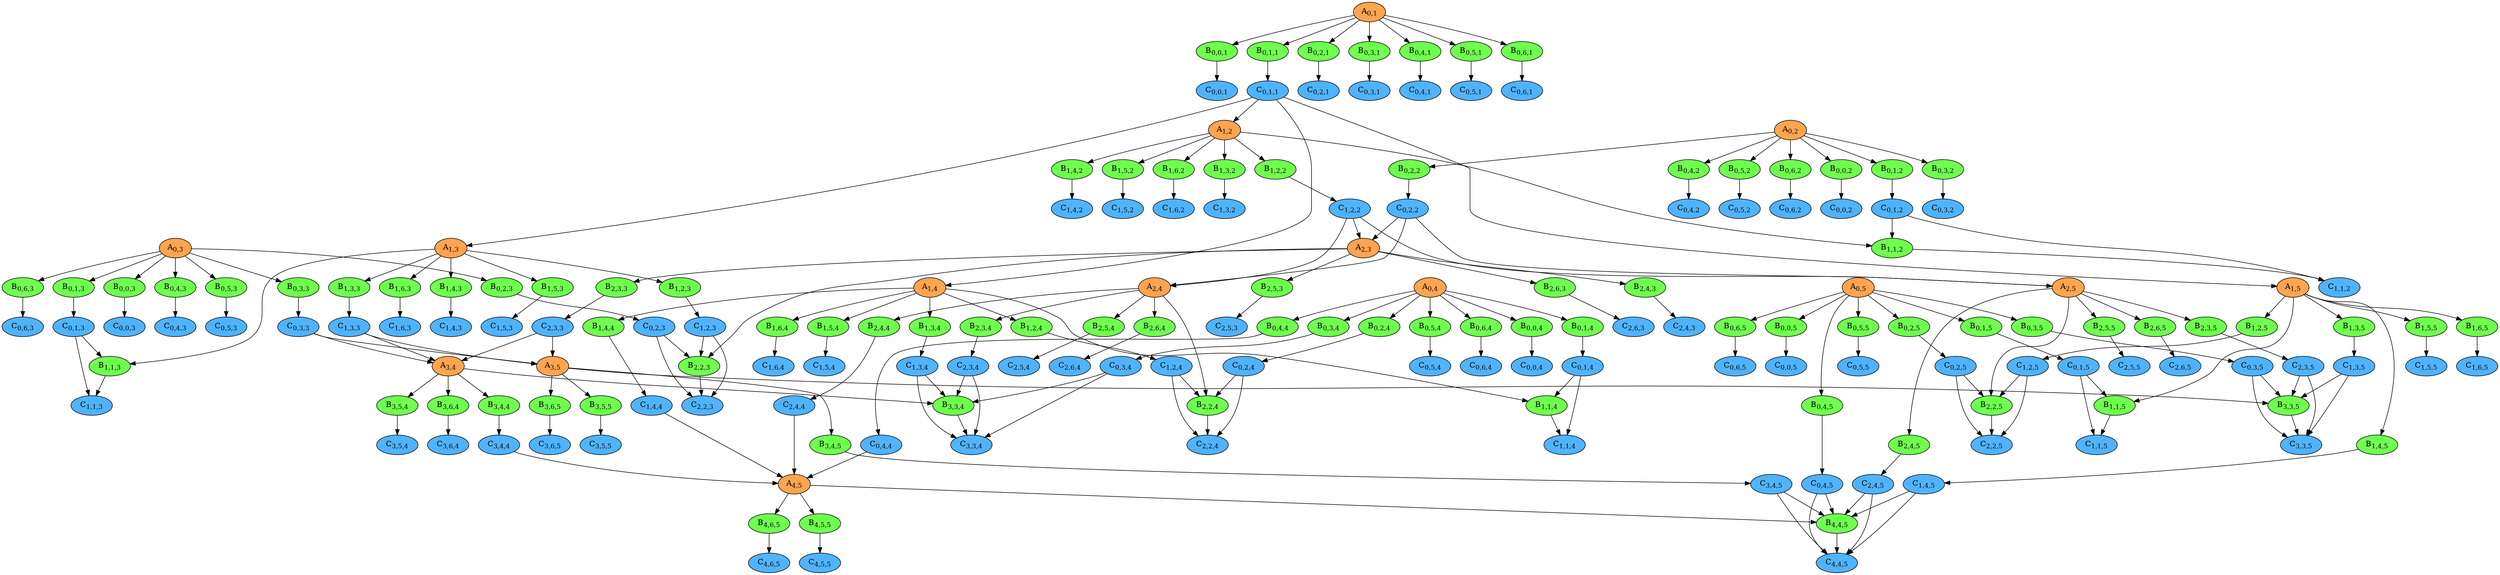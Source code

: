digraph {
	A_0_1 -> B_0_0_1;
	A_0_2 -> B_0_0_2;
	A_0_3 -> B_0_0_3;
	A_0_4 -> B_0_0_4;
	A_0_5 -> B_0_0_5;
	A_0_1 -> B_0_1_1;
	A_0_2 -> B_0_1_2;
	A_0_3 -> B_0_1_3;
	A_0_4 -> B_0_1_4;
	A_0_5 -> B_0_1_5;
	A_0_1 -> B_0_2_1;
	A_0_2 -> B_0_2_2;
	A_0_3 -> B_0_2_3;
	A_0_4 -> B_0_2_4;
	A_0_5 -> B_0_2_5;
	A_0_1 -> B_0_3_1;
	A_0_2 -> B_0_3_2;
	A_0_3 -> B_0_3_3;
	A_0_4 -> B_0_3_4;
	A_0_5 -> B_0_3_5;
	A_0_1 -> B_0_4_1;
	A_0_2 -> B_0_4_2;
	A_0_3 -> B_0_4_3;
	A_0_4 -> B_0_4_4;
	A_0_5 -> B_0_4_5;
	A_0_1 -> B_0_5_1;
	A_0_2 -> B_0_5_2;
	A_0_3 -> B_0_5_3;
	A_0_4 -> B_0_5_4;
	A_0_5 -> B_0_5_5;
	A_0_1 -> B_0_6_1;
	A_0_2 -> B_0_6_2;
	A_0_3 -> B_0_6_3;
	A_0_4 -> B_0_6_4;
	A_0_5 -> B_0_6_5;
	A_1_2 -> B_1_1_2;
	A_1_3 -> B_1_1_3;
	A_1_4 -> B_1_1_4;
	A_1_5 -> B_1_1_5;
	A_1_2 -> B_1_2_2;
	A_1_3 -> B_1_2_3;
	A_1_4 -> B_1_2_4;
	A_1_5 -> B_1_2_5;
	A_1_2 -> B_1_3_2;
	A_1_3 -> B_1_3_3;
	A_1_4 -> B_1_3_4;
	A_1_5 -> B_1_3_5;
	A_1_2 -> B_1_4_2;
	A_1_3 -> B_1_4_3;
	A_1_4 -> B_1_4_4;
	A_1_5 -> B_1_4_5;
	A_1_2 -> B_1_5_2;
	A_1_3 -> B_1_5_3;
	A_1_4 -> B_1_5_4;
	A_1_5 -> B_1_5_5;
	A_1_2 -> B_1_6_2;
	A_1_3 -> B_1_6_3;
	A_1_4 -> B_1_6_4;
	A_1_5 -> B_1_6_5;
	A_2_3 -> B_2_2_3;
	A_2_4 -> B_2_2_4;
	A_2_5 -> B_2_2_5;
	A_2_3 -> B_2_3_3;
	A_2_4 -> B_2_3_4;
	A_2_5 -> B_2_3_5;
	A_2_3 -> B_2_4_3;
	A_2_4 -> B_2_4_4;
	A_2_5 -> B_2_4_5;
	A_2_3 -> B_2_5_3;
	A_2_4 -> B_2_5_4;
	A_2_5 -> B_2_5_5;
	A_2_3 -> B_2_6_3;
	A_2_4 -> B_2_6_4;
	A_2_5 -> B_2_6_5;
	A_3_4 -> B_3_3_4;
	A_3_5 -> B_3_3_5;
	A_3_4 -> B_3_4_4;
	A_3_5 -> B_3_4_5;
	A_3_4 -> B_3_5_4;
	A_3_5 -> B_3_5_5;
	A_3_4 -> B_3_6_4;
	A_3_5 -> B_3_6_5;
	A_4_5 -> B_4_4_5;
	A_4_5 -> B_4_5_5;
	A_4_5 -> B_4_6_5;
	B_0_0_1 -> C_0_0_1;
	B_0_0_2 -> C_0_0_2;
	B_0_0_3 -> C_0_0_3;
	B_0_0_4 -> C_0_0_4;
	B_0_0_5 -> C_0_0_5;
	B_0_1_1 -> C_0_1_1;
	B_0_1_2 -> C_0_1_2;
	B_0_1_3 -> C_0_1_3;
	B_0_1_4 -> C_0_1_4;
	B_0_1_5 -> C_0_1_5;
	B_0_2_1 -> C_0_2_1;
	B_0_2_2 -> C_0_2_2;
	B_0_2_3 -> C_0_2_3;
	B_0_2_4 -> C_0_2_4;
	B_0_2_5 -> C_0_2_5;
	B_0_3_1 -> C_0_3_1;
	B_0_3_2 -> C_0_3_2;
	B_0_3_3 -> C_0_3_3;
	B_0_3_4 -> C_0_3_4;
	B_0_3_5 -> C_0_3_5;
	B_0_4_1 -> C_0_4_1;
	B_0_4_2 -> C_0_4_2;
	B_0_4_3 -> C_0_4_3;
	B_0_4_4 -> C_0_4_4;
	B_0_4_5 -> C_0_4_5;
	B_0_5_1 -> C_0_5_1;
	B_0_5_2 -> C_0_5_2;
	B_0_5_3 -> C_0_5_3;
	B_0_5_4 -> C_0_5_4;
	B_0_5_5 -> C_0_5_5;
	B_0_6_1 -> C_0_6_1;
	B_0_6_2 -> C_0_6_2;
	B_0_6_3 -> C_0_6_3;
	B_0_6_4 -> C_0_6_4;
	B_0_6_5 -> C_0_6_5;
	B_1_1_2 -> C_1_1_2;
	B_1_1_3 -> C_1_1_3;
	B_1_1_4 -> C_1_1_4;
	B_1_1_5 -> C_1_1_5;
	B_1_2_2 -> C_1_2_2;
	B_1_2_3 -> C_1_2_3;
	B_1_2_4 -> C_1_2_4;
	B_1_2_5 -> C_1_2_5;
	B_1_3_2 -> C_1_3_2;
	B_1_3_3 -> C_1_3_3;
	B_1_3_4 -> C_1_3_4;
	B_1_3_5 -> C_1_3_5;
	B_1_4_2 -> C_1_4_2;
	B_1_4_3 -> C_1_4_3;
	B_1_4_4 -> C_1_4_4;
	B_1_4_5 -> C_1_4_5;
	B_1_5_2 -> C_1_5_2;
	B_1_5_3 -> C_1_5_3;
	B_1_5_4 -> C_1_5_4;
	B_1_5_5 -> C_1_5_5;
	B_1_6_2 -> C_1_6_2;
	B_1_6_3 -> C_1_6_3;
	B_1_6_4 -> C_1_6_4;
	B_1_6_5 -> C_1_6_5;
	B_2_2_3 -> C_2_2_3;
	B_2_2_4 -> C_2_2_4;
	B_2_2_5 -> C_2_2_5;
	B_2_3_3 -> C_2_3_3;
	B_2_3_4 -> C_2_3_4;
	B_2_3_5 -> C_2_3_5;
	B_2_4_3 -> C_2_4_3;
	B_2_4_4 -> C_2_4_4;
	B_2_4_5 -> C_2_4_5;
	B_2_5_3 -> C_2_5_3;
	B_2_5_4 -> C_2_5_4;
	B_2_5_5 -> C_2_5_5;
	B_2_6_3 -> C_2_6_3;
	B_2_6_4 -> C_2_6_4;
	B_2_6_5 -> C_2_6_5;
	B_3_3_4 -> C_3_3_4;
	B_3_3_5 -> C_3_3_5;
	B_3_4_4 -> C_3_4_4;
	B_3_4_5 -> C_3_4_5;
	B_3_5_4 -> C_3_5_4;
	B_3_5_5 -> C_3_5_5;
	B_3_6_4 -> C_3_6_4;
	B_3_6_5 -> C_3_6_5;
	B_4_4_5 -> C_4_4_5;
	B_4_5_5 -> C_4_5_5;
	B_4_6_5 -> C_4_6_5;
	C_0_1_1 -> A_1_2;
	C_0_1_1 -> A_1_3;
	C_0_1_1 -> A_1_4;
	C_0_1_1 -> A_1_5;
	C_0_2_2 -> A_2_3;
	C_1_2_2 -> A_2_3;
	C_0_2_2 -> A_2_4;
	C_1_2_2 -> A_2_4;
	C_0_2_2 -> A_2_5;
	C_1_2_2 -> A_2_5;
	C_0_3_3 -> A_3_4;
	C_1_3_3 -> A_3_4;
	C_2_3_3 -> A_3_4;
	C_0_3_3 -> A_3_5;
	C_1_3_3 -> A_3_5;
	C_2_3_3 -> A_3_5;
	C_0_4_4 -> A_4_5;
	C_1_4_4 -> A_4_5;
	C_2_4_4 -> A_4_5;
	C_3_4_4 -> A_4_5;
	C_0_1_2 -> C_1_1_2;
	C_0_1_3 -> C_1_1_3;
	C_0_1_4 -> C_1_1_4;
	C_0_1_5 -> C_1_1_5;
	C_0_2_3 -> C_2_2_3;
	C_1_2_3 -> C_2_2_3;
	C_0_2_4 -> C_2_2_4;
	C_1_2_4 -> C_2_2_4;
	C_0_2_5 -> C_2_2_5;
	C_1_2_5 -> C_2_2_5;
	C_0_3_4 -> C_3_3_4;
	C_1_3_4 -> C_3_3_4;
	C_2_3_4 -> C_3_3_4;
	C_0_3_5 -> C_3_3_5;
	C_1_3_5 -> C_3_3_5;
	C_2_3_5 -> C_3_3_5;
	C_0_4_5 -> C_4_4_5;
	C_1_4_5 -> C_4_4_5;
	C_2_4_5 -> C_4_4_5;
	C_3_4_5 -> C_4_4_5;
	C_0_1_2 -> B_1_1_2;
	C_0_1_3 -> B_1_1_3;
	C_0_1_4 -> B_1_1_4;
	C_0_1_5 -> B_1_1_5;
	C_0_2_3 -> B_2_2_3;
	C_1_2_3 -> B_2_2_3;
	C_0_2_4 -> B_2_2_4;
	C_1_2_4 -> B_2_2_4;
	C_0_2_5 -> B_2_2_5;
	C_1_2_5 -> B_2_2_5;
	C_0_3_4 -> B_3_3_4;
	C_1_3_4 -> B_3_3_4;
	C_2_3_4 -> B_3_3_4;
	C_0_3_5 -> B_3_3_5;
	C_1_3_5 -> B_3_3_5;
	C_2_3_5 -> B_3_3_5;
	C_0_4_5 -> B_4_4_5;
	C_1_4_5 -> B_4_4_5;
	C_2_4_5 -> B_4_4_5;
	C_3_4_5 -> B_4_4_5;
	A_0_1 [label=<A<sub>0,1</sub>>,fillcolor="#ffa44f",style=filled];
	A_0_2 [label=<A<sub>0,2</sub>>,fillcolor="#ffa44f",style=filled];
	A_0_3 [label=<A<sub>0,3</sub>>,fillcolor="#ffa44f",style=filled];
	A_0_4 [label=<A<sub>0,4</sub>>,fillcolor="#ffa44f",style=filled];
	A_0_5 [label=<A<sub>0,5</sub>>,fillcolor="#ffa44f",style=filled];
	A_1_2 [label=<A<sub>1,2</sub>>,fillcolor="#ffa44f",style=filled];
	A_1_3 [label=<A<sub>1,3</sub>>,fillcolor="#ffa44f",style=filled];
	A_1_4 [label=<A<sub>1,4</sub>>,fillcolor="#ffa44f",style=filled];
	A_1_5 [label=<A<sub>1,5</sub>>,fillcolor="#ffa44f",style=filled];
	A_2_3 [label=<A<sub>2,3</sub>>,fillcolor="#ffa44f",style=filled];
	A_2_4 [label=<A<sub>2,4</sub>>,fillcolor="#ffa44f",style=filled];
	A_2_5 [label=<A<sub>2,5</sub>>,fillcolor="#ffa44f",style=filled];
	A_3_4 [label=<A<sub>3,4</sub>>,fillcolor="#ffa44f",style=filled];
	A_3_5 [label=<A<sub>3,5</sub>>,fillcolor="#ffa44f",style=filled];
	A_4_5 [label=<A<sub>4,5</sub>>,fillcolor="#ffa44f",style=filled];
	B_0_0_1 [label=<B<sub>0,0,1</sub>>,fillcolor="#6fff4f",style=filled];
	B_0_0_2 [label=<B<sub>0,0,2</sub>>,fillcolor="#6fff4f",style=filled];
	B_0_0_3 [label=<B<sub>0,0,3</sub>>,fillcolor="#6fff4f",style=filled];
	B_0_0_4 [label=<B<sub>0,0,4</sub>>,fillcolor="#6fff4f",style=filled];
	B_0_0_5 [label=<B<sub>0,0,5</sub>>,fillcolor="#6fff4f",style=filled];
	B_0_1_1 [label=<B<sub>0,1,1</sub>>,fillcolor="#6fff4f",style=filled];
	B_0_1_2 [label=<B<sub>0,1,2</sub>>,fillcolor="#6fff4f",style=filled];
	B_0_1_3 [label=<B<sub>0,1,3</sub>>,fillcolor="#6fff4f",style=filled];
	B_0_1_4 [label=<B<sub>0,1,4</sub>>,fillcolor="#6fff4f",style=filled];
	B_0_1_5 [label=<B<sub>0,1,5</sub>>,fillcolor="#6fff4f",style=filled];
	B_0_2_1 [label=<B<sub>0,2,1</sub>>,fillcolor="#6fff4f",style=filled];
	B_0_2_2 [label=<B<sub>0,2,2</sub>>,fillcolor="#6fff4f",style=filled];
	B_0_2_3 [label=<B<sub>0,2,3</sub>>,fillcolor="#6fff4f",style=filled];
	B_0_2_4 [label=<B<sub>0,2,4</sub>>,fillcolor="#6fff4f",style=filled];
	B_0_2_5 [label=<B<sub>0,2,5</sub>>,fillcolor="#6fff4f",style=filled];
	B_0_3_1 [label=<B<sub>0,3,1</sub>>,fillcolor="#6fff4f",style=filled];
	B_0_3_2 [label=<B<sub>0,3,2</sub>>,fillcolor="#6fff4f",style=filled];
	B_0_3_3 [label=<B<sub>0,3,3</sub>>,fillcolor="#6fff4f",style=filled];
	B_0_3_4 [label=<B<sub>0,3,4</sub>>,fillcolor="#6fff4f",style=filled];
	B_0_3_5 [label=<B<sub>0,3,5</sub>>,fillcolor="#6fff4f",style=filled];
	B_0_4_1 [label=<B<sub>0,4,1</sub>>,fillcolor="#6fff4f",style=filled];
	B_0_4_2 [label=<B<sub>0,4,2</sub>>,fillcolor="#6fff4f",style=filled];
	B_0_4_3 [label=<B<sub>0,4,3</sub>>,fillcolor="#6fff4f",style=filled];
	B_0_4_4 [label=<B<sub>0,4,4</sub>>,fillcolor="#6fff4f",style=filled];
	B_0_4_5 [label=<B<sub>0,4,5</sub>>,fillcolor="#6fff4f",style=filled];
	B_0_5_1 [label=<B<sub>0,5,1</sub>>,fillcolor="#6fff4f",style=filled];
	B_0_5_2 [label=<B<sub>0,5,2</sub>>,fillcolor="#6fff4f",style=filled];
	B_0_5_3 [label=<B<sub>0,5,3</sub>>,fillcolor="#6fff4f",style=filled];
	B_0_5_4 [label=<B<sub>0,5,4</sub>>,fillcolor="#6fff4f",style=filled];
	B_0_5_5 [label=<B<sub>0,5,5</sub>>,fillcolor="#6fff4f",style=filled];
	B_0_6_1 [label=<B<sub>0,6,1</sub>>,fillcolor="#6fff4f",style=filled];
	B_0_6_2 [label=<B<sub>0,6,2</sub>>,fillcolor="#6fff4f",style=filled];
	B_0_6_3 [label=<B<sub>0,6,3</sub>>,fillcolor="#6fff4f",style=filled];
	B_0_6_4 [label=<B<sub>0,6,4</sub>>,fillcolor="#6fff4f",style=filled];
	B_0_6_5 [label=<B<sub>0,6,5</sub>>,fillcolor="#6fff4f",style=filled];
	B_1_1_2 [label=<B<sub>1,1,2</sub>>,fillcolor="#6fff4f",style=filled];
	B_1_1_3 [label=<B<sub>1,1,3</sub>>,fillcolor="#6fff4f",style=filled];
	B_1_1_4 [label=<B<sub>1,1,4</sub>>,fillcolor="#6fff4f",style=filled];
	B_1_1_5 [label=<B<sub>1,1,5</sub>>,fillcolor="#6fff4f",style=filled];
	B_1_2_2 [label=<B<sub>1,2,2</sub>>,fillcolor="#6fff4f",style=filled];
	B_1_2_3 [label=<B<sub>1,2,3</sub>>,fillcolor="#6fff4f",style=filled];
	B_1_2_4 [label=<B<sub>1,2,4</sub>>,fillcolor="#6fff4f",style=filled];
	B_1_2_5 [label=<B<sub>1,2,5</sub>>,fillcolor="#6fff4f",style=filled];
	B_1_3_2 [label=<B<sub>1,3,2</sub>>,fillcolor="#6fff4f",style=filled];
	B_1_3_3 [label=<B<sub>1,3,3</sub>>,fillcolor="#6fff4f",style=filled];
	B_1_3_4 [label=<B<sub>1,3,4</sub>>,fillcolor="#6fff4f",style=filled];
	B_1_3_5 [label=<B<sub>1,3,5</sub>>,fillcolor="#6fff4f",style=filled];
	B_1_4_2 [label=<B<sub>1,4,2</sub>>,fillcolor="#6fff4f",style=filled];
	B_1_4_3 [label=<B<sub>1,4,3</sub>>,fillcolor="#6fff4f",style=filled];
	B_1_4_4 [label=<B<sub>1,4,4</sub>>,fillcolor="#6fff4f",style=filled];
	B_1_4_5 [label=<B<sub>1,4,5</sub>>,fillcolor="#6fff4f",style=filled];
	B_1_5_2 [label=<B<sub>1,5,2</sub>>,fillcolor="#6fff4f",style=filled];
	B_1_5_3 [label=<B<sub>1,5,3</sub>>,fillcolor="#6fff4f",style=filled];
	B_1_5_4 [label=<B<sub>1,5,4</sub>>,fillcolor="#6fff4f",style=filled];
	B_1_5_5 [label=<B<sub>1,5,5</sub>>,fillcolor="#6fff4f",style=filled];
	B_1_6_2 [label=<B<sub>1,6,2</sub>>,fillcolor="#6fff4f",style=filled];
	B_1_6_3 [label=<B<sub>1,6,3</sub>>,fillcolor="#6fff4f",style=filled];
	B_1_6_4 [label=<B<sub>1,6,4</sub>>,fillcolor="#6fff4f",style=filled];
	B_1_6_5 [label=<B<sub>1,6,5</sub>>,fillcolor="#6fff4f",style=filled];
	B_2_2_3 [label=<B<sub>2,2,3</sub>>,fillcolor="#6fff4f",style=filled];
	B_2_2_4 [label=<B<sub>2,2,4</sub>>,fillcolor="#6fff4f",style=filled];
	B_2_2_5 [label=<B<sub>2,2,5</sub>>,fillcolor="#6fff4f",style=filled];
	B_2_3_3 [label=<B<sub>2,3,3</sub>>,fillcolor="#6fff4f",style=filled];
	B_2_3_4 [label=<B<sub>2,3,4</sub>>,fillcolor="#6fff4f",style=filled];
	B_2_3_5 [label=<B<sub>2,3,5</sub>>,fillcolor="#6fff4f",style=filled];
	B_2_4_3 [label=<B<sub>2,4,3</sub>>,fillcolor="#6fff4f",style=filled];
	B_2_4_4 [label=<B<sub>2,4,4</sub>>,fillcolor="#6fff4f",style=filled];
	B_2_4_5 [label=<B<sub>2,4,5</sub>>,fillcolor="#6fff4f",style=filled];
	B_2_5_3 [label=<B<sub>2,5,3</sub>>,fillcolor="#6fff4f",style=filled];
	B_2_5_4 [label=<B<sub>2,5,4</sub>>,fillcolor="#6fff4f",style=filled];
	B_2_5_5 [label=<B<sub>2,5,5</sub>>,fillcolor="#6fff4f",style=filled];
	B_2_6_3 [label=<B<sub>2,6,3</sub>>,fillcolor="#6fff4f",style=filled];
	B_2_6_4 [label=<B<sub>2,6,4</sub>>,fillcolor="#6fff4f",style=filled];
	B_2_6_5 [label=<B<sub>2,6,5</sub>>,fillcolor="#6fff4f",style=filled];
	B_3_3_4 [label=<B<sub>3,3,4</sub>>,fillcolor="#6fff4f",style=filled];
	B_3_3_5 [label=<B<sub>3,3,5</sub>>,fillcolor="#6fff4f",style=filled];
	B_3_4_4 [label=<B<sub>3,4,4</sub>>,fillcolor="#6fff4f",style=filled];
	B_3_4_5 [label=<B<sub>3,4,5</sub>>,fillcolor="#6fff4f",style=filled];
	B_3_5_4 [label=<B<sub>3,5,4</sub>>,fillcolor="#6fff4f",style=filled];
	B_3_5_5 [label=<B<sub>3,5,5</sub>>,fillcolor="#6fff4f",style=filled];
	B_3_6_4 [label=<B<sub>3,6,4</sub>>,fillcolor="#6fff4f",style=filled];
	B_3_6_5 [label=<B<sub>3,6,5</sub>>,fillcolor="#6fff4f",style=filled];
	B_4_4_5 [label=<B<sub>4,4,5</sub>>,fillcolor="#6fff4f",style=filled];
	B_4_5_5 [label=<B<sub>4,5,5</sub>>,fillcolor="#6fff4f",style=filled];
	B_4_6_5 [label=<B<sub>4,6,5</sub>>,fillcolor="#6fff4f",style=filled];
	C_0_0_1 [label=<C<sub>0,0,1</sub>>,fillcolor="#4fb3ff",style=filled];
	C_0_0_2 [label=<C<sub>0,0,2</sub>>,fillcolor="#4fb3ff",style=filled];
	C_0_0_3 [label=<C<sub>0,0,3</sub>>,fillcolor="#4fb3ff",style=filled];
	C_0_0_4 [label=<C<sub>0,0,4</sub>>,fillcolor="#4fb3ff",style=filled];
	C_0_0_5 [label=<C<sub>0,0,5</sub>>,fillcolor="#4fb3ff",style=filled];
	C_0_1_1 [label=<C<sub>0,1,1</sub>>,fillcolor="#4fb3ff",style=filled];
	C_0_1_2 [label=<C<sub>0,1,2</sub>>,fillcolor="#4fb3ff",style=filled];
	C_0_1_3 [label=<C<sub>0,1,3</sub>>,fillcolor="#4fb3ff",style=filled];
	C_0_1_4 [label=<C<sub>0,1,4</sub>>,fillcolor="#4fb3ff",style=filled];
	C_0_1_5 [label=<C<sub>0,1,5</sub>>,fillcolor="#4fb3ff",style=filled];
	C_0_2_1 [label=<C<sub>0,2,1</sub>>,fillcolor="#4fb3ff",style=filled];
	C_0_2_2 [label=<C<sub>0,2,2</sub>>,fillcolor="#4fb3ff",style=filled];
	C_0_2_3 [label=<C<sub>0,2,3</sub>>,fillcolor="#4fb3ff",style=filled];
	C_0_2_4 [label=<C<sub>0,2,4</sub>>,fillcolor="#4fb3ff",style=filled];
	C_0_2_5 [label=<C<sub>0,2,5</sub>>,fillcolor="#4fb3ff",style=filled];
	C_0_3_1 [label=<C<sub>0,3,1</sub>>,fillcolor="#4fb3ff",style=filled];
	C_0_3_2 [label=<C<sub>0,3,2</sub>>,fillcolor="#4fb3ff",style=filled];
	C_0_3_3 [label=<C<sub>0,3,3</sub>>,fillcolor="#4fb3ff",style=filled];
	C_0_3_4 [label=<C<sub>0,3,4</sub>>,fillcolor="#4fb3ff",style=filled];
	C_0_3_5 [label=<C<sub>0,3,5</sub>>,fillcolor="#4fb3ff",style=filled];
	C_0_4_1 [label=<C<sub>0,4,1</sub>>,fillcolor="#4fb3ff",style=filled];
	C_0_4_2 [label=<C<sub>0,4,2</sub>>,fillcolor="#4fb3ff",style=filled];
	C_0_4_3 [label=<C<sub>0,4,3</sub>>,fillcolor="#4fb3ff",style=filled];
	C_0_4_4 [label=<C<sub>0,4,4</sub>>,fillcolor="#4fb3ff",style=filled];
	C_0_4_5 [label=<C<sub>0,4,5</sub>>,fillcolor="#4fb3ff",style=filled];
	C_0_5_1 [label=<C<sub>0,5,1</sub>>,fillcolor="#4fb3ff",style=filled];
	C_0_5_2 [label=<C<sub>0,5,2</sub>>,fillcolor="#4fb3ff",style=filled];
	C_0_5_3 [label=<C<sub>0,5,3</sub>>,fillcolor="#4fb3ff",style=filled];
	C_0_5_4 [label=<C<sub>0,5,4</sub>>,fillcolor="#4fb3ff",style=filled];
	C_0_5_5 [label=<C<sub>0,5,5</sub>>,fillcolor="#4fb3ff",style=filled];
	C_0_6_1 [label=<C<sub>0,6,1</sub>>,fillcolor="#4fb3ff",style=filled];
	C_0_6_2 [label=<C<sub>0,6,2</sub>>,fillcolor="#4fb3ff",style=filled];
	C_0_6_3 [label=<C<sub>0,6,3</sub>>,fillcolor="#4fb3ff",style=filled];
	C_0_6_4 [label=<C<sub>0,6,4</sub>>,fillcolor="#4fb3ff",style=filled];
	C_0_6_5 [label=<C<sub>0,6,5</sub>>,fillcolor="#4fb3ff",style=filled];
	C_1_1_2 [label=<C<sub>1,1,2</sub>>,fillcolor="#4fb3ff",style=filled];
	C_1_1_3 [label=<C<sub>1,1,3</sub>>,fillcolor="#4fb3ff",style=filled];
	C_1_1_4 [label=<C<sub>1,1,4</sub>>,fillcolor="#4fb3ff",style=filled];
	C_1_1_5 [label=<C<sub>1,1,5</sub>>,fillcolor="#4fb3ff",style=filled];
	C_1_2_2 [label=<C<sub>1,2,2</sub>>,fillcolor="#4fb3ff",style=filled];
	C_1_2_3 [label=<C<sub>1,2,3</sub>>,fillcolor="#4fb3ff",style=filled];
	C_1_2_4 [label=<C<sub>1,2,4</sub>>,fillcolor="#4fb3ff",style=filled];
	C_1_2_5 [label=<C<sub>1,2,5</sub>>,fillcolor="#4fb3ff",style=filled];
	C_1_3_2 [label=<C<sub>1,3,2</sub>>,fillcolor="#4fb3ff",style=filled];
	C_1_3_3 [label=<C<sub>1,3,3</sub>>,fillcolor="#4fb3ff",style=filled];
	C_1_3_4 [label=<C<sub>1,3,4</sub>>,fillcolor="#4fb3ff",style=filled];
	C_1_3_5 [label=<C<sub>1,3,5</sub>>,fillcolor="#4fb3ff",style=filled];
	C_1_4_2 [label=<C<sub>1,4,2</sub>>,fillcolor="#4fb3ff",style=filled];
	C_1_4_3 [label=<C<sub>1,4,3</sub>>,fillcolor="#4fb3ff",style=filled];
	C_1_4_4 [label=<C<sub>1,4,4</sub>>,fillcolor="#4fb3ff",style=filled];
	C_1_4_5 [label=<C<sub>1,4,5</sub>>,fillcolor="#4fb3ff",style=filled];
	C_1_5_2 [label=<C<sub>1,5,2</sub>>,fillcolor="#4fb3ff",style=filled];
	C_1_5_3 [label=<C<sub>1,5,3</sub>>,fillcolor="#4fb3ff",style=filled];
	C_1_5_4 [label=<C<sub>1,5,4</sub>>,fillcolor="#4fb3ff",style=filled];
	C_1_5_5 [label=<C<sub>1,5,5</sub>>,fillcolor="#4fb3ff",style=filled];
	C_1_6_2 [label=<C<sub>1,6,2</sub>>,fillcolor="#4fb3ff",style=filled];
	C_1_6_3 [label=<C<sub>1,6,3</sub>>,fillcolor="#4fb3ff",style=filled];
	C_1_6_4 [label=<C<sub>1,6,4</sub>>,fillcolor="#4fb3ff",style=filled];
	C_1_6_5 [label=<C<sub>1,6,5</sub>>,fillcolor="#4fb3ff",style=filled];
	C_2_2_3 [label=<C<sub>2,2,3</sub>>,fillcolor="#4fb3ff",style=filled];
	C_2_2_4 [label=<C<sub>2,2,4</sub>>,fillcolor="#4fb3ff",style=filled];
	C_2_2_5 [label=<C<sub>2,2,5</sub>>,fillcolor="#4fb3ff",style=filled];
	C_2_3_3 [label=<C<sub>2,3,3</sub>>,fillcolor="#4fb3ff",style=filled];
	C_2_3_4 [label=<C<sub>2,3,4</sub>>,fillcolor="#4fb3ff",style=filled];
	C_2_3_5 [label=<C<sub>2,3,5</sub>>,fillcolor="#4fb3ff",style=filled];
	C_2_4_3 [label=<C<sub>2,4,3</sub>>,fillcolor="#4fb3ff",style=filled];
	C_2_4_4 [label=<C<sub>2,4,4</sub>>,fillcolor="#4fb3ff",style=filled];
	C_2_4_5 [label=<C<sub>2,4,5</sub>>,fillcolor="#4fb3ff",style=filled];
	C_2_5_3 [label=<C<sub>2,5,3</sub>>,fillcolor="#4fb3ff",style=filled];
	C_2_5_4 [label=<C<sub>2,5,4</sub>>,fillcolor="#4fb3ff",style=filled];
	C_2_5_5 [label=<C<sub>2,5,5</sub>>,fillcolor="#4fb3ff",style=filled];
	C_2_6_3 [label=<C<sub>2,6,3</sub>>,fillcolor="#4fb3ff",style=filled];
	C_2_6_4 [label=<C<sub>2,6,4</sub>>,fillcolor="#4fb3ff",style=filled];
	C_2_6_5 [label=<C<sub>2,6,5</sub>>,fillcolor="#4fb3ff",style=filled];
	C_3_3_4 [label=<C<sub>3,3,4</sub>>,fillcolor="#4fb3ff",style=filled];
	C_3_3_5 [label=<C<sub>3,3,5</sub>>,fillcolor="#4fb3ff",style=filled];
	C_3_4_4 [label=<C<sub>3,4,4</sub>>,fillcolor="#4fb3ff",style=filled];
	C_3_4_5 [label=<C<sub>3,4,5</sub>>,fillcolor="#4fb3ff",style=filled];
	C_3_5_4 [label=<C<sub>3,5,4</sub>>,fillcolor="#4fb3ff",style=filled];
	C_3_5_5 [label=<C<sub>3,5,5</sub>>,fillcolor="#4fb3ff",style=filled];
	C_3_6_4 [label=<C<sub>3,6,4</sub>>,fillcolor="#4fb3ff",style=filled];
	C_3_6_5 [label=<C<sub>3,6,5</sub>>,fillcolor="#4fb3ff",style=filled];
	C_4_4_5 [label=<C<sub>4,4,5</sub>>,fillcolor="#4fb3ff",style=filled];
	C_4_5_5 [label=<C<sub>4,5,5</sub>>,fillcolor="#4fb3ff",style=filled];
	C_4_6_5 [label=<C<sub>4,6,5</sub>>,fillcolor="#4fb3ff",style=filled];
}
